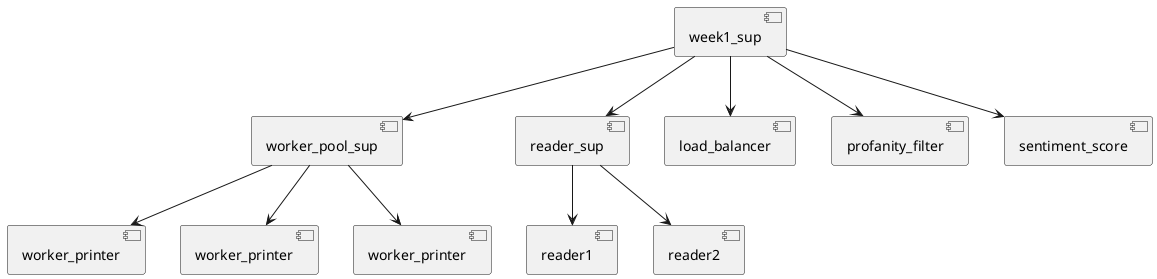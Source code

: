 @startuml
[week1_sup] as R
[worker_pool_sup] as PS
[reader_sup] as RS
[load_balancer] as LB
[profanity_filter] as PF
[sentiment_score] as SS
[worker_printer] as WP1
[worker_printer] as WP2
[worker_printer] as WP3

R --> RS
R --> PS
R --> LB
R --> PF
R --> SS
PS--> WP1
PS--> WP2
PS--> WP3

RS --> [reader1]
RS --> [reader2]
@enduml